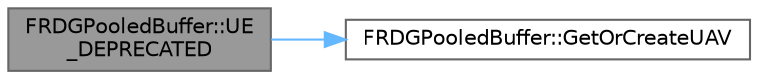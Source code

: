 digraph "FRDGPooledBuffer::UE_DEPRECATED"
{
 // INTERACTIVE_SVG=YES
 // LATEX_PDF_SIZE
  bgcolor="transparent";
  edge [fontname=Helvetica,fontsize=10,labelfontname=Helvetica,labelfontsize=10];
  node [fontname=Helvetica,fontsize=10,shape=box,height=0.2,width=0.4];
  rankdir="LR";
  Node1 [id="Node000001",label="FRDGPooledBuffer::UE\l_DEPRECATED",height=0.2,width=0.4,color="gray40", fillcolor="grey60", style="filled", fontcolor="black",tooltip=" "];
  Node1 -> Node2 [id="edge1_Node000001_Node000002",color="steelblue1",style="solid",tooltip=" "];
  Node2 [id="Node000002",label="FRDGPooledBuffer::GetOrCreateUAV",height=0.2,width=0.4,color="grey40", fillcolor="white", style="filled",URL="$d3/dea/classFRDGPooledBuffer.html#ad3511afd1e94f629aa79a3f1d94ae161",tooltip="Finds a UAV matching the descriptor in the cache or creates a new one and updates the cache."];
}
